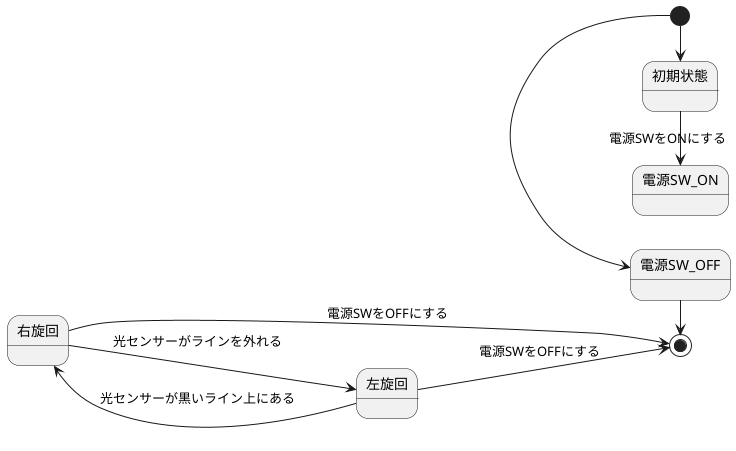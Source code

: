@startuml 演習6-5ステートマシン図
left to right direction
[*] -> 電源SW_OFF
電源SW_OFF -> [*]
[*] -> 初期状態
初期状態 -> 電源SW_ON : 電源SWをONにする
右旋回 --> 左旋回 : 光センサーがラインを外れる
左旋回 --> 右旋回 : 光センサーが黒いライン上にある
右旋回 --> [*] : 電源SWをOFFにする
左旋回 --> [*] : 電源SWをOFFにする
@enduml